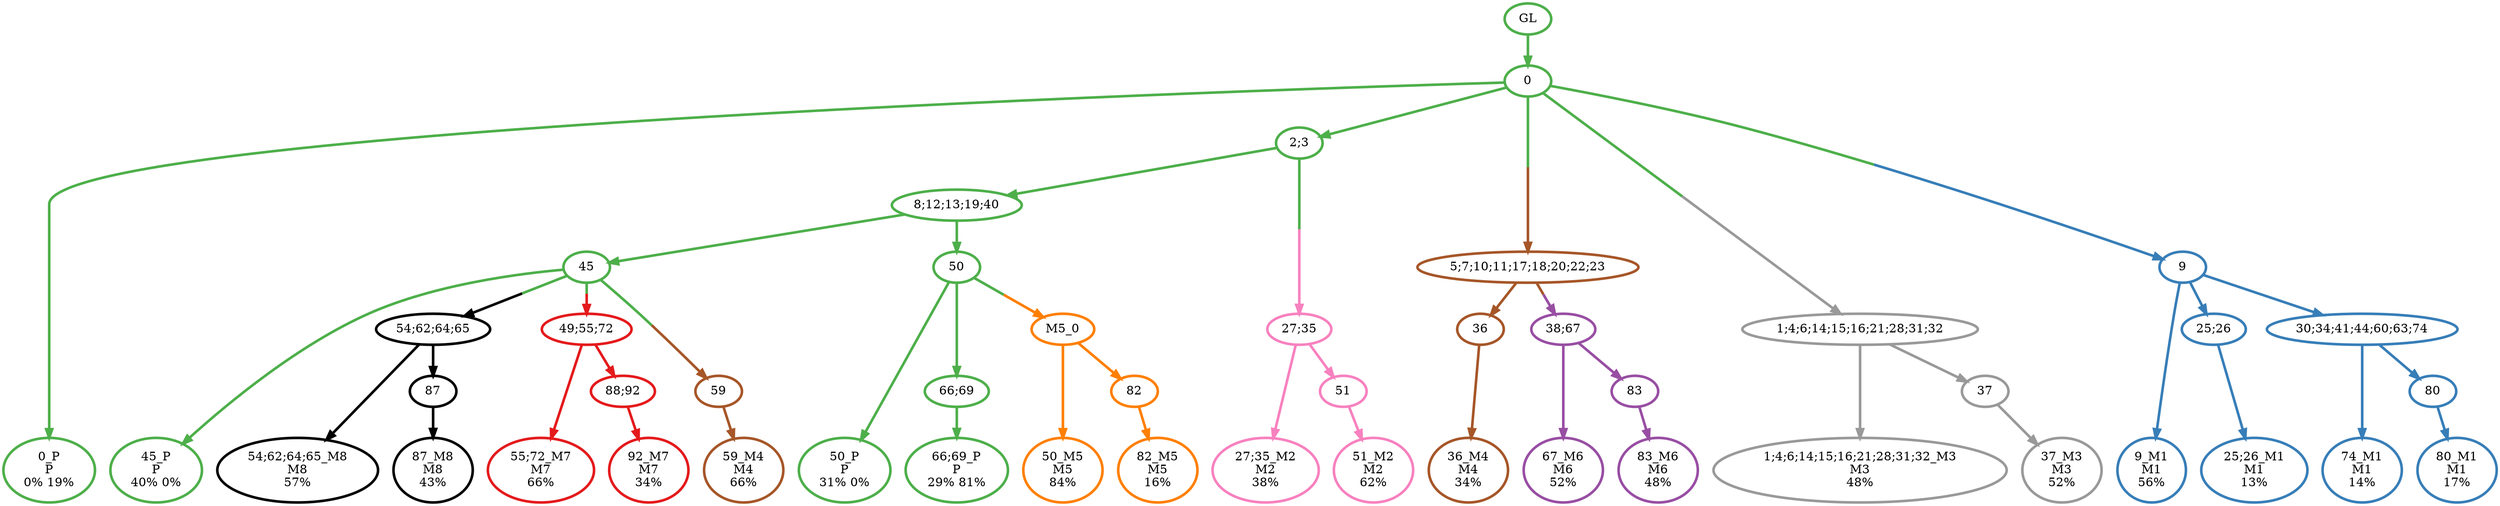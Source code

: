 digraph T {
	{
		rank=same
		45 [penwidth=3,colorscheme=set19,color=3,label="0_P\nP\n0% 19%"]
		41 [penwidth=3,colorscheme=set19,color=3,label="45_P\nP\n40% 0%"]
		39 [penwidth=3,colorscheme=set19,color=3,label="50_P\nP\n31% 0%"]
		37 [penwidth=3,colorscheme=set19,color=3,label="66;69_P\nP\n29% 81%"]
		36 [penwidth=3,colorscheme=set19,color=2,label="9_M1\nM1\n56%"]
		34 [penwidth=3,colorscheme=set19,color=2,label="25;26_M1\nM1\n13%"]
		32 [penwidth=3,colorscheme=set19,color=2,label="74_M1\nM1\n14%"]
		30 [penwidth=3,colorscheme=set19,color=2,label="80_M1\nM1\n17%"]
		29 [penwidth=3,colorscheme=set19,color=8,label="27;35_M2\nM2\n38%"]
		27 [penwidth=3,colorscheme=set19,color=8,label="51_M2\nM2\n62%"]
		26 [penwidth=3,colorscheme=set19,color=9,label="1;4;6;14;15;16;21;28;31;32_M3\nM3\n48%"]
		24 [penwidth=3,colorscheme=set19,color=9,label="37_M3\nM3\n52%"]
		23 [penwidth=3,colorscheme=set19,color=7,label="59_M4\nM4\n66%"]
		21 [penwidth=3,colorscheme=set19,color=7,label="36_M4\nM4\n34%"]
		20 [penwidth=3,colorscheme=set19,color=5,label="50_M5\nM5\n84%"]
		18 [penwidth=3,colorscheme=set19,color=5,label="82_M5\nM5\n16%"]
		17 [penwidth=3,colorscheme=set19,color=4,label="67_M6\nM6\n52%"]
		15 [penwidth=3,colorscheme=set19,color=4,label="83_M6\nM6\n48%"]
		14 [penwidth=3,colorscheme=set19,color=1,label="55;72_M7\nM7\n66%"]
		12 [penwidth=3,colorscheme=set19,color=1,label="92_M7\nM7\n34%"]
		11 [penwidth=3,colorscheme=set19,color=10,label="54;62;64;65_M8\nM8\n57%"]
		9 [penwidth=3,colorscheme=set19,color=10,label="87_M8\nM8\n43%"]
	}
	47 [penwidth=3,colorscheme=set19,color=3,label="GL"]
	46 [penwidth=3,colorscheme=set19,color=3,label="0"]
	44 [penwidth=3,colorscheme=set19,color=3,label="2;3"]
	43 [penwidth=3,colorscheme=set19,color=3,label="8;12;13;19;40"]
	42 [penwidth=3,colorscheme=set19,color=3,label="45"]
	40 [penwidth=3,colorscheme=set19,color=3,label="50"]
	38 [penwidth=3,colorscheme=set19,color=3,label="66;69"]
	35 [penwidth=3,colorscheme=set19,color=2,label="25;26"]
	33 [penwidth=3,colorscheme=set19,color=2,label="30;34;41;44;60;63;74"]
	31 [penwidth=3,colorscheme=set19,color=2,label="80"]
	28 [penwidth=3,colorscheme=set19,color=8,label="51"]
	25 [penwidth=3,colorscheme=set19,color=9,label="37"]
	22 [penwidth=3,colorscheme=set19,color=7,label="36"]
	19 [penwidth=3,colorscheme=set19,color=5,label="82"]
	16 [penwidth=3,colorscheme=set19,color=4,label="83"]
	13 [penwidth=3,colorscheme=set19,color=1,label="88;92"]
	10 [penwidth=3,colorscheme=set19,color=10,label="87"]
	8 [penwidth=3,colorscheme=set19,color=4,label="38;67"]
	7 [penwidth=3,colorscheme=set19,color=10,label="54;62;64;65"]
	6 [penwidth=3,colorscheme=set19,color=1,label="49;55;72"]
	5 [penwidth=3,colorscheme=set19,color=5,label="M5_0"]
	4 [penwidth=3,colorscheme=set19,color=7,label="59"]
	3 [penwidth=3,colorscheme=set19,color=8,label="27;35"]
	2 [penwidth=3,colorscheme=set19,color=7,label="5;7;10;11;17;18;20;22;23"]
	1 [penwidth=3,colorscheme=set19,color=9,label="1;4;6;14;15;16;21;28;31;32"]
	0 [penwidth=3,colorscheme=set19,color=2,label="9"]
	47 -> 46 [penwidth=3,colorscheme=set19,color=3]
	46 -> 45 [penwidth=3,colorscheme=set19,color=3]
	46 -> 44 [penwidth=3,colorscheme=set19,color=3]
	46 -> 2 [penwidth=3,colorscheme=set19,color="3;0.5:7"]
	46 -> 1 [penwidth=3,colorscheme=set19,color="3;0.5:9"]
	46 -> 0 [penwidth=3,colorscheme=set19,color="3;0.5:2"]
	44 -> 43 [penwidth=3,colorscheme=set19,color=3]
	44 -> 3 [penwidth=3,colorscheme=set19,color="3;0.5:8"]
	43 -> 42 [penwidth=3,colorscheme=set19,color=3]
	43 -> 40 [penwidth=3,colorscheme=set19,color=3]
	42 -> 41 [penwidth=3,colorscheme=set19,color=3]
	42 -> 7 [penwidth=3,colorscheme=set19,color="3;0.5:10"]
	42 -> 6 [penwidth=3,colorscheme=set19,color="3;0.5:1"]
	42 -> 4 [penwidth=3,colorscheme=set19,color="3;0.5:7"]
	40 -> 39 [penwidth=3,colorscheme=set19,color=3]
	40 -> 38 [penwidth=3,colorscheme=set19,color=3]
	40 -> 5 [penwidth=3,colorscheme=set19,color="3;0.5:5"]
	38 -> 37 [penwidth=3,colorscheme=set19,color=3]
	35 -> 34 [penwidth=3,colorscheme=set19,color=2]
	33 -> 32 [penwidth=3,colorscheme=set19,color=2]
	33 -> 31 [penwidth=3,colorscheme=set19,color=2]
	31 -> 30 [penwidth=3,colorscheme=set19,color=2]
	28 -> 27 [penwidth=3,colorscheme=set19,color=8]
	25 -> 24 [penwidth=3,colorscheme=set19,color=9]
	22 -> 21 [penwidth=3,colorscheme=set19,color=7]
	19 -> 18 [penwidth=3,colorscheme=set19,color=5]
	16 -> 15 [penwidth=3,colorscheme=set19,color=4]
	13 -> 12 [penwidth=3,colorscheme=set19,color=1]
	10 -> 9 [penwidth=3,colorscheme=set19,color=10]
	8 -> 17 [penwidth=3,colorscheme=set19,color=4]
	8 -> 16 [penwidth=3,colorscheme=set19,color=4]
	7 -> 11 [penwidth=3,colorscheme=set19,color=10]
	7 -> 10 [penwidth=3,colorscheme=set19,color=10]
	6 -> 14 [penwidth=3,colorscheme=set19,color=1]
	6 -> 13 [penwidth=3,colorscheme=set19,color=1]
	5 -> 20 [penwidth=3,colorscheme=set19,color=5]
	5 -> 19 [penwidth=3,colorscheme=set19,color=5]
	4 -> 23 [penwidth=3,colorscheme=set19,color=7]
	3 -> 29 [penwidth=3,colorscheme=set19,color=8]
	3 -> 28 [penwidth=3,colorscheme=set19,color=8]
	2 -> 22 [penwidth=3,colorscheme=set19,color=7]
	2 -> 8 [penwidth=3,colorscheme=set19,color="7;0.5:4"]
	1 -> 26 [penwidth=3,colorscheme=set19,color=9]
	1 -> 25 [penwidth=3,colorscheme=set19,color=9]
	0 -> 36 [penwidth=3,colorscheme=set19,color=2]
	0 -> 35 [penwidth=3,colorscheme=set19,color=2]
	0 -> 33 [penwidth=3,colorscheme=set19,color=2]
}
